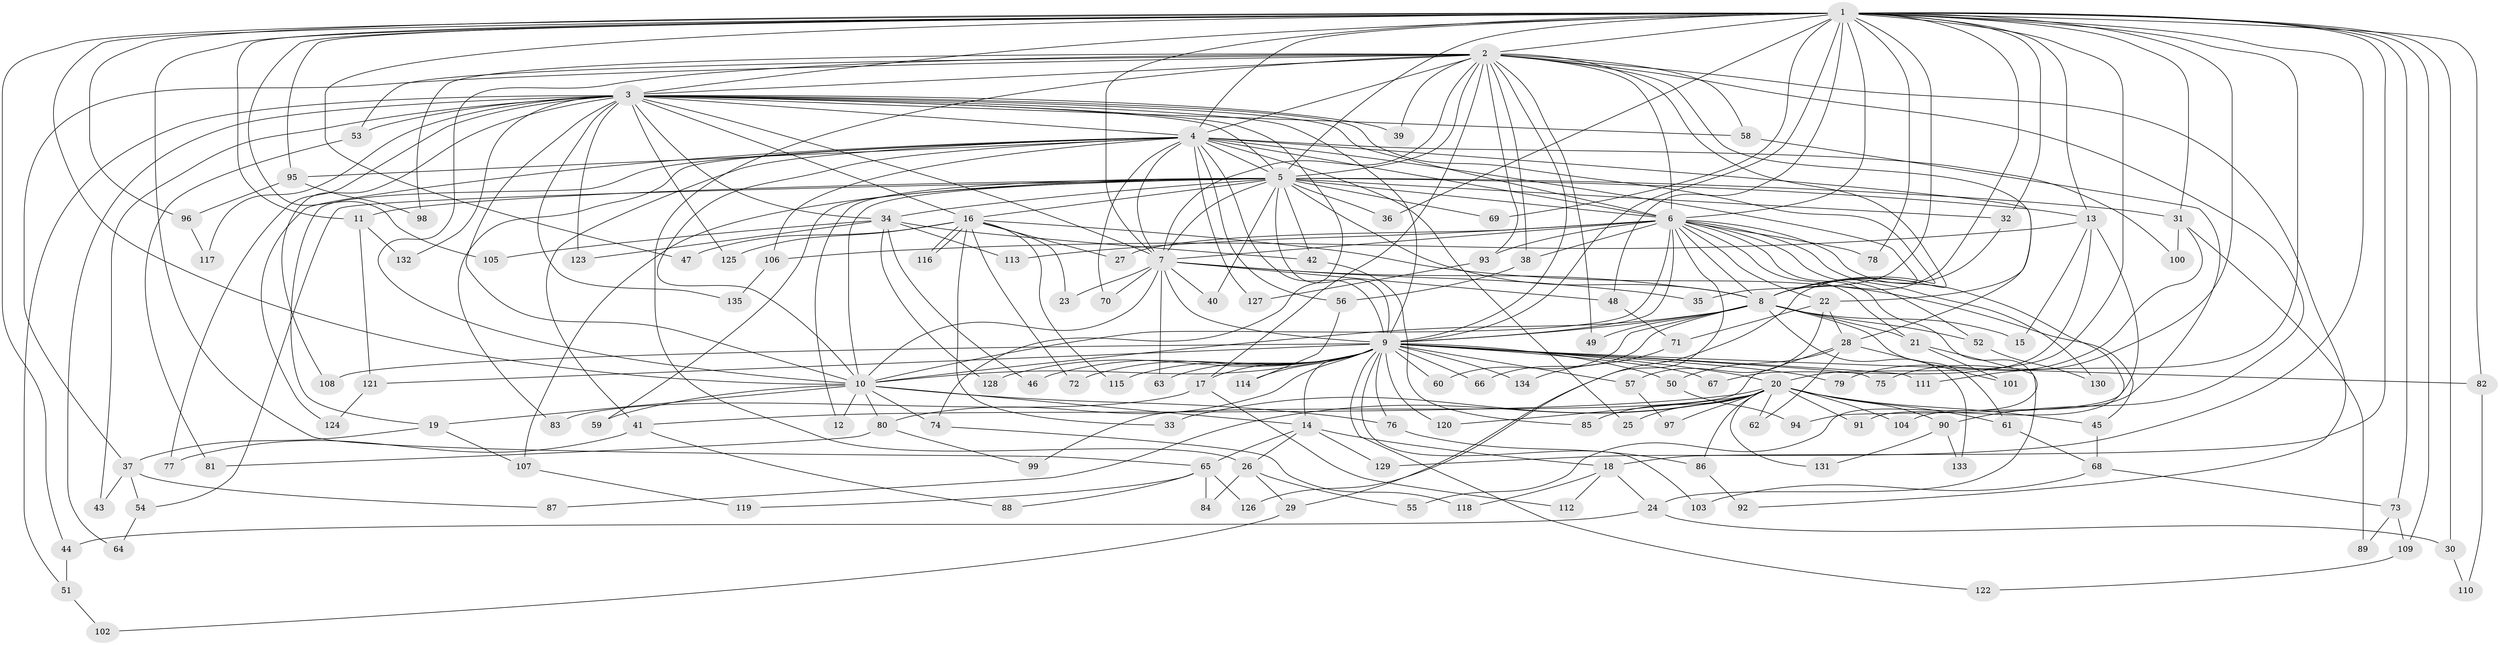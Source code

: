 // coarse degree distribution, {26: 0.014705882352941176, 19: 0.014705882352941176, 22: 0.014705882352941176, 14: 0.014705882352941176, 17: 0.014705882352941176, 16: 0.029411764705882353, 12: 0.014705882352941176, 4: 0.07352941176470588, 6: 0.058823529411764705, 24: 0.014705882352941176, 2: 0.4411764705882353, 10: 0.014705882352941176, 11: 0.014705882352941176, 15: 0.014705882352941176, 8: 0.014705882352941176, 7: 0.014705882352941176, 3: 0.16176470588235295, 5: 0.04411764705882353, 1: 0.014705882352941176}
// Generated by graph-tools (version 1.1) at 2025/49/03/04/25 22:49:29]
// undirected, 135 vertices, 295 edges
graph export_dot {
  node [color=gray90,style=filled];
  1;
  2;
  3;
  4;
  5;
  6;
  7;
  8;
  9;
  10;
  11;
  12;
  13;
  14;
  15;
  16;
  17;
  18;
  19;
  20;
  21;
  22;
  23;
  24;
  25;
  26;
  27;
  28;
  29;
  30;
  31;
  32;
  33;
  34;
  35;
  36;
  37;
  38;
  39;
  40;
  41;
  42;
  43;
  44;
  45;
  46;
  47;
  48;
  49;
  50;
  51;
  52;
  53;
  54;
  55;
  56;
  57;
  58;
  59;
  60;
  61;
  62;
  63;
  64;
  65;
  66;
  67;
  68;
  69;
  70;
  71;
  72;
  73;
  74;
  75;
  76;
  77;
  78;
  79;
  80;
  81;
  82;
  83;
  84;
  85;
  86;
  87;
  88;
  89;
  90;
  91;
  92;
  93;
  94;
  95;
  96;
  97;
  98;
  99;
  100;
  101;
  102;
  103;
  104;
  105;
  106;
  107;
  108;
  109;
  110;
  111;
  112;
  113;
  114;
  115;
  116;
  117;
  118;
  119;
  120;
  121;
  122;
  123;
  124;
  125;
  126;
  127;
  128;
  129;
  130;
  131;
  132;
  133;
  134;
  135;
  1 -- 2;
  1 -- 3;
  1 -- 4;
  1 -- 5;
  1 -- 6;
  1 -- 7;
  1 -- 8;
  1 -- 9;
  1 -- 10;
  1 -- 11;
  1 -- 13;
  1 -- 18;
  1 -- 20;
  1 -- 30;
  1 -- 31;
  1 -- 32;
  1 -- 35;
  1 -- 36;
  1 -- 44;
  1 -- 47;
  1 -- 48;
  1 -- 65;
  1 -- 69;
  1 -- 73;
  1 -- 75;
  1 -- 78;
  1 -- 82;
  1 -- 95;
  1 -- 96;
  1 -- 105;
  1 -- 109;
  1 -- 111;
  1 -- 129;
  2 -- 3;
  2 -- 4;
  2 -- 5;
  2 -- 6;
  2 -- 7;
  2 -- 8;
  2 -- 9;
  2 -- 10;
  2 -- 17;
  2 -- 22;
  2 -- 26;
  2 -- 37;
  2 -- 38;
  2 -- 39;
  2 -- 49;
  2 -- 53;
  2 -- 58;
  2 -- 90;
  2 -- 92;
  2 -- 93;
  2 -- 98;
  3 -- 4;
  3 -- 5;
  3 -- 6;
  3 -- 7;
  3 -- 8;
  3 -- 9;
  3 -- 10;
  3 -- 16;
  3 -- 34;
  3 -- 39;
  3 -- 43;
  3 -- 51;
  3 -- 53;
  3 -- 58;
  3 -- 64;
  3 -- 74;
  3 -- 77;
  3 -- 108;
  3 -- 117;
  3 -- 123;
  3 -- 125;
  3 -- 132;
  3 -- 135;
  4 -- 5;
  4 -- 6;
  4 -- 7;
  4 -- 8;
  4 -- 9;
  4 -- 10;
  4 -- 19;
  4 -- 25;
  4 -- 28;
  4 -- 41;
  4 -- 56;
  4 -- 70;
  4 -- 83;
  4 -- 95;
  4 -- 100;
  4 -- 106;
  4 -- 124;
  4 -- 127;
  5 -- 6;
  5 -- 7;
  5 -- 8;
  5 -- 9;
  5 -- 10;
  5 -- 11;
  5 -- 12;
  5 -- 13;
  5 -- 16;
  5 -- 31;
  5 -- 32;
  5 -- 34;
  5 -- 36;
  5 -- 40;
  5 -- 42;
  5 -- 54;
  5 -- 59;
  5 -- 69;
  5 -- 107;
  6 -- 7;
  6 -- 8;
  6 -- 9;
  6 -- 10;
  6 -- 21;
  6 -- 22;
  6 -- 27;
  6 -- 29;
  6 -- 38;
  6 -- 52;
  6 -- 55;
  6 -- 78;
  6 -- 91;
  6 -- 93;
  6 -- 113;
  6 -- 130;
  7 -- 8;
  7 -- 9;
  7 -- 10;
  7 -- 23;
  7 -- 35;
  7 -- 40;
  7 -- 48;
  7 -- 63;
  7 -- 70;
  8 -- 9;
  8 -- 10;
  8 -- 15;
  8 -- 21;
  8 -- 49;
  8 -- 52;
  8 -- 60;
  8 -- 61;
  8 -- 66;
  8 -- 133;
  9 -- 10;
  9 -- 14;
  9 -- 17;
  9 -- 20;
  9 -- 46;
  9 -- 50;
  9 -- 57;
  9 -- 60;
  9 -- 63;
  9 -- 66;
  9 -- 67;
  9 -- 72;
  9 -- 75;
  9 -- 76;
  9 -- 79;
  9 -- 80;
  9 -- 82;
  9 -- 103;
  9 -- 108;
  9 -- 111;
  9 -- 114;
  9 -- 115;
  9 -- 120;
  9 -- 121;
  9 -- 122;
  9 -- 128;
  9 -- 134;
  10 -- 12;
  10 -- 14;
  10 -- 19;
  10 -- 59;
  10 -- 74;
  10 -- 76;
  10 -- 80;
  11 -- 121;
  11 -- 132;
  13 -- 15;
  13 -- 67;
  13 -- 94;
  13 -- 106;
  14 -- 18;
  14 -- 26;
  14 -- 65;
  14 -- 129;
  16 -- 23;
  16 -- 27;
  16 -- 33;
  16 -- 45;
  16 -- 47;
  16 -- 72;
  16 -- 115;
  16 -- 116;
  16 -- 116;
  16 -- 125;
  17 -- 83;
  17 -- 112;
  18 -- 24;
  18 -- 112;
  18 -- 118;
  19 -- 37;
  19 -- 107;
  20 -- 25;
  20 -- 33;
  20 -- 41;
  20 -- 45;
  20 -- 61;
  20 -- 62;
  20 -- 85;
  20 -- 86;
  20 -- 87;
  20 -- 90;
  20 -- 91;
  20 -- 97;
  20 -- 104;
  20 -- 120;
  20 -- 131;
  21 -- 24;
  21 -- 101;
  22 -- 28;
  22 -- 57;
  22 -- 71;
  24 -- 30;
  24 -- 44;
  26 -- 29;
  26 -- 55;
  26 -- 84;
  28 -- 50;
  28 -- 62;
  28 -- 99;
  28 -- 101;
  29 -- 102;
  30 -- 110;
  31 -- 79;
  31 -- 89;
  31 -- 100;
  32 -- 126;
  34 -- 42;
  34 -- 46;
  34 -- 105;
  34 -- 113;
  34 -- 123;
  34 -- 128;
  37 -- 43;
  37 -- 54;
  37 -- 87;
  38 -- 56;
  41 -- 77;
  41 -- 88;
  42 -- 85;
  44 -- 51;
  45 -- 68;
  48 -- 71;
  50 -- 94;
  51 -- 102;
  52 -- 130;
  53 -- 81;
  54 -- 64;
  56 -- 114;
  57 -- 97;
  58 -- 104;
  61 -- 68;
  65 -- 84;
  65 -- 88;
  65 -- 119;
  65 -- 126;
  68 -- 73;
  68 -- 103;
  71 -- 134;
  73 -- 89;
  73 -- 109;
  74 -- 118;
  76 -- 86;
  80 -- 81;
  80 -- 99;
  82 -- 110;
  86 -- 92;
  90 -- 131;
  90 -- 133;
  93 -- 127;
  95 -- 96;
  95 -- 98;
  96 -- 117;
  106 -- 135;
  107 -- 119;
  109 -- 122;
  121 -- 124;
}
